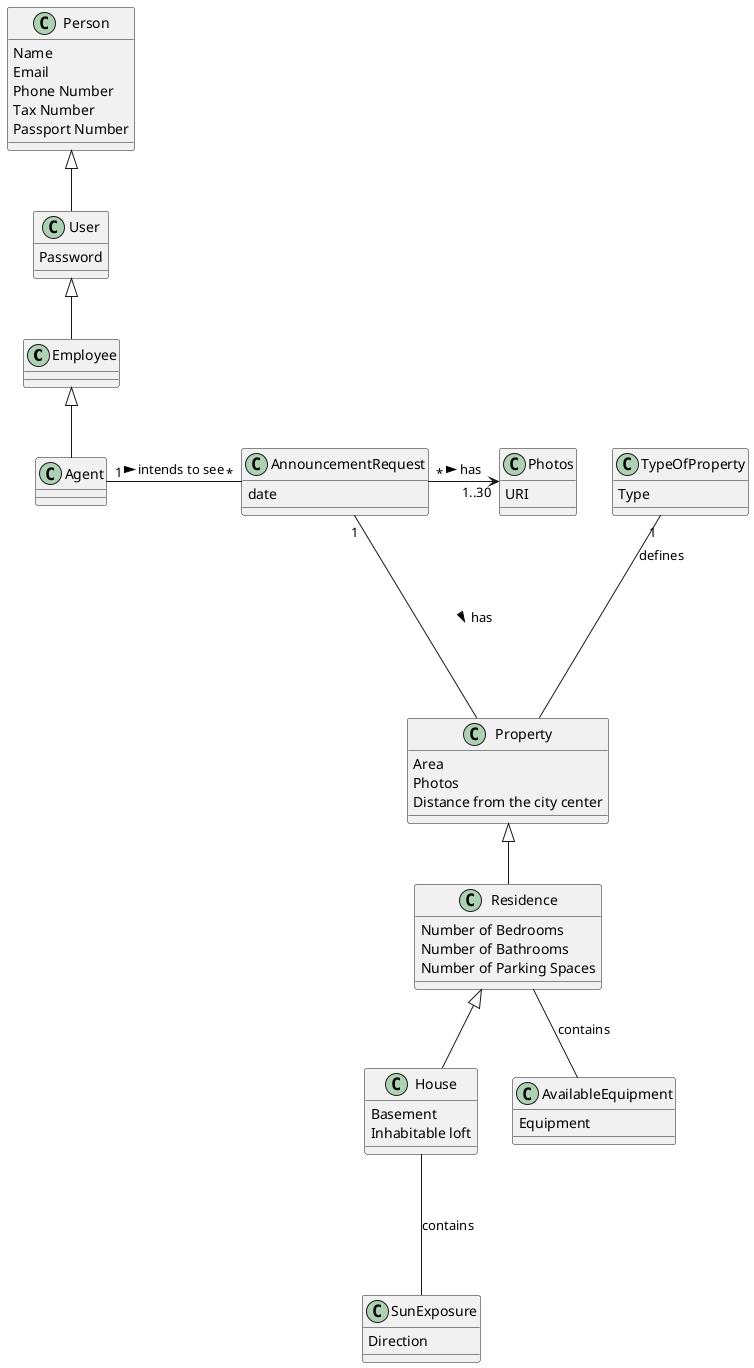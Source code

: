 @startuml

class Employee{
}

class Person{
Name
Email
Phone Number
Tax Number
Passport Number
}


class User{
Password
}

class Agent{
}

class AnnouncementRequest{
date
}


class Residence {
    Number of Bedrooms
    Number of Bathrooms
    Number of Parking Spaces
}

class Property {
    Area
    Photos
    Distance from the city center
}

class TypeOfProperty{
    Type
}

class Photos {
    URI
}

class House {
    Basement
    Inhabitable loft
}

class SunExposure {
    Direction
}

class AvailableEquipment {
    Equipment
}





Person <|-- User
User <|-- Employee
Employee <|--Agent

Agent "1" - "*" AnnouncementRequest:intends to see >

AnnouncementRequest "1" -- Property: has >
TypeOfProperty "1" -- Property:defines\n\n\n\n\n\n\n
Property <|-- Residence
Residence <|-- House
AnnouncementRequest "*" -> "1..30" Photos: has >
Residence -- AvailableEquipment : contains
House --- SunExposure:contains

@enduml